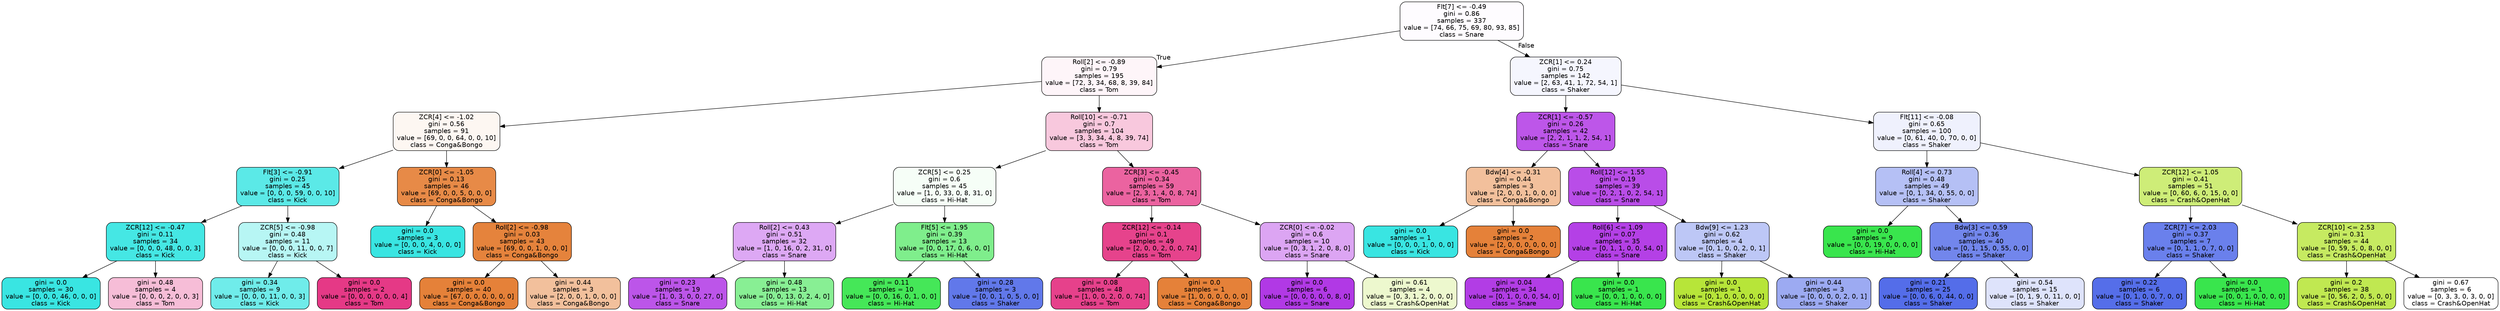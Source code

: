 digraph Tree {
node [shape=box, style="filled, rounded", color="black", fontname="helvetica"] ;
edge [fontname="helvetica"] ;
0 [label="Flt[7] <= -0.49\ngini = 0.86\nsamples = 337\nvalue = [74, 66, 75, 69, 80, 93, 85]\nclass = Snare", fillcolor="#fefcff"] ;
1 [label="Roll[2] <= -0.89\ngini = 0.79\nsamples = 195\nvalue = [72, 3, 34, 68, 8, 39, 84]\nclass = Tom", fillcolor="#fef5f9"] ;
0 -> 1 [labeldistance=2.5, labelangle=45, headlabel="True"] ;
2 [label="ZCR[4] <= -1.02\ngini = 0.56\nsamples = 91\nvalue = [69, 0, 0, 64, 0, 0, 10]\nclass = Conga&Bongo", fillcolor="#fdf7f2"] ;
1 -> 2 ;
3 [label="Flt[3] <= -0.91\ngini = 0.25\nsamples = 45\nvalue = [0, 0, 0, 59, 0, 0, 10]\nclass = Kick", fillcolor="#5be9e7"] ;
2 -> 3 ;
4 [label="ZCR[12] <= -0.47\ngini = 0.11\nsamples = 34\nvalue = [0, 0, 0, 48, 0, 0, 3]\nclass = Kick", fillcolor="#45e7e4"] ;
3 -> 4 ;
5 [label="gini = 0.0\nsamples = 30\nvalue = [0, 0, 0, 46, 0, 0, 0]\nclass = Kick", fillcolor="#39e5e2"] ;
4 -> 5 ;
6 [label="gini = 0.48\nsamples = 4\nvalue = [0, 0, 0, 2, 0, 0, 3]\nclass = Tom", fillcolor="#f6bdd7"] ;
4 -> 6 ;
7 [label="ZCR[5] <= -0.98\ngini = 0.48\nsamples = 11\nvalue = [0, 0, 0, 11, 0, 0, 7]\nclass = Kick", fillcolor="#b7f6f4"] ;
3 -> 7 ;
8 [label="gini = 0.34\nsamples = 9\nvalue = [0, 0, 0, 11, 0, 0, 3]\nclass = Kick", fillcolor="#6fecea"] ;
7 -> 8 ;
9 [label="gini = 0.0\nsamples = 2\nvalue = [0, 0, 0, 0, 0, 0, 4]\nclass = Tom", fillcolor="#e53986"] ;
7 -> 9 ;
10 [label="ZCR[0] <= -1.05\ngini = 0.13\nsamples = 46\nvalue = [69, 0, 0, 5, 0, 0, 0]\nclass = Conga&Bongo", fillcolor="#e78a47"] ;
2 -> 10 ;
11 [label="gini = 0.0\nsamples = 3\nvalue = [0, 0, 0, 4, 0, 0, 0]\nclass = Kick", fillcolor="#39e5e2"] ;
10 -> 11 ;
12 [label="Roll[2] <= -0.98\ngini = 0.03\nsamples = 43\nvalue = [69, 0, 0, 1, 0, 0, 0]\nclass = Conga&Bongo", fillcolor="#e5833c"] ;
10 -> 12 ;
13 [label="gini = 0.0\nsamples = 40\nvalue = [67, 0, 0, 0, 0, 0, 0]\nclass = Conga&Bongo", fillcolor="#e58139"] ;
12 -> 13 ;
14 [label="gini = 0.44\nsamples = 3\nvalue = [2, 0, 0, 1, 0, 0, 0]\nclass = Conga&Bongo", fillcolor="#f2c09c"] ;
12 -> 14 ;
15 [label="Roll[10] <= -0.71\ngini = 0.7\nsamples = 104\nvalue = [3, 3, 34, 4, 8, 39, 74]\nclass = Tom", fillcolor="#f8c8dd"] ;
1 -> 15 ;
16 [label="ZCR[5] <= 0.25\ngini = 0.6\nsamples = 45\nvalue = [1, 0, 33, 0, 8, 31, 0]\nclass = Hi-Hat", fillcolor="#f6fef7"] ;
15 -> 16 ;
17 [label="Roll[2] <= 0.43\ngini = 0.51\nsamples = 32\nvalue = [1, 0, 16, 0, 2, 31, 0]\nclass = Snare", fillcolor="#dda8f4"] ;
16 -> 17 ;
18 [label="gini = 0.23\nsamples = 19\nvalue = [1, 0, 3, 0, 0, 27, 0]\nclass = Snare", fillcolor="#bc55e9"] ;
17 -> 18 ;
19 [label="gini = 0.48\nsamples = 13\nvalue = [0, 0, 13, 0, 2, 4, 0]\nclass = Hi-Hat", fillcolor="#88ef94"] ;
17 -> 19 ;
20 [label="Flt[5] <= 1.95\ngini = 0.39\nsamples = 13\nvalue = [0, 0, 17, 0, 6, 0, 0]\nclass = Hi-Hat", fillcolor="#7fee8c"] ;
16 -> 20 ;
21 [label="gini = 0.11\nsamples = 10\nvalue = [0, 0, 16, 0, 1, 0, 0]\nclass = Hi-Hat", fillcolor="#45e758"] ;
20 -> 21 ;
22 [label="gini = 0.28\nsamples = 3\nvalue = [0, 0, 1, 0, 5, 0, 0]\nclass = Shaker", fillcolor="#6178ea"] ;
20 -> 22 ;
23 [label="ZCR[3] <= -0.45\ngini = 0.34\nsamples = 59\nvalue = [2, 3, 1, 4, 0, 8, 74]\nclass = Tom", fillcolor="#eb63a0"] ;
15 -> 23 ;
24 [label="ZCR[12] <= -0.14\ngini = 0.1\nsamples = 49\nvalue = [2, 0, 0, 2, 0, 0, 74]\nclass = Tom", fillcolor="#e6438c"] ;
23 -> 24 ;
25 [label="gini = 0.08\nsamples = 48\nvalue = [1, 0, 0, 2, 0, 0, 74]\nclass = Tom", fillcolor="#e6418b"] ;
24 -> 25 ;
26 [label="gini = 0.0\nsamples = 1\nvalue = [1, 0, 0, 0, 0, 0, 0]\nclass = Conga&Bongo", fillcolor="#e58139"] ;
24 -> 26 ;
27 [label="ZCR[0] <= -0.02\ngini = 0.6\nsamples = 10\nvalue = [0, 3, 1, 2, 0, 8, 0]\nclass = Snare", fillcolor="#dca5f3"] ;
23 -> 27 ;
28 [label="gini = 0.0\nsamples = 6\nvalue = [0, 0, 0, 0, 0, 8, 0]\nclass = Snare", fillcolor="#b139e5"] ;
27 -> 28 ;
29 [label="gini = 0.61\nsamples = 4\nvalue = [0, 3, 1, 2, 0, 0, 0]\nclass = Crash&OpenHat", fillcolor="#edf8ce"] ;
27 -> 29 ;
30 [label="ZCR[1] <= 0.24\ngini = 0.75\nsamples = 142\nvalue = [2, 63, 41, 1, 72, 54, 1]\nclass = Shaker", fillcolor="#f5f6fe"] ;
0 -> 30 [labeldistance=2.5, labelangle=-45, headlabel="False"] ;
31 [label="ZCR[1] <= -0.57\ngini = 0.26\nsamples = 42\nvalue = [2, 2, 1, 1, 2, 54, 1]\nclass = Snare", fillcolor="#bd56e9"] ;
30 -> 31 ;
32 [label="Bdw[4] <= -0.31\ngini = 0.44\nsamples = 3\nvalue = [2, 0, 0, 1, 0, 0, 0]\nclass = Conga&Bongo", fillcolor="#f2c09c"] ;
31 -> 32 ;
33 [label="gini = 0.0\nsamples = 1\nvalue = [0, 0, 0, 1, 0, 0, 0]\nclass = Kick", fillcolor="#39e5e2"] ;
32 -> 33 ;
34 [label="gini = 0.0\nsamples = 2\nvalue = [2, 0, 0, 0, 0, 0, 0]\nclass = Conga&Bongo", fillcolor="#e58139"] ;
32 -> 34 ;
35 [label="Roll[12] <= 1.55\ngini = 0.19\nsamples = 39\nvalue = [0, 2, 1, 0, 2, 54, 1]\nclass = Snare", fillcolor="#b94de8"] ;
31 -> 35 ;
36 [label="Roll[6] <= 1.09\ngini = 0.07\nsamples = 35\nvalue = [0, 1, 1, 0, 0, 54, 0]\nclass = Snare", fillcolor="#b440e6"] ;
35 -> 36 ;
37 [label="gini = 0.04\nsamples = 34\nvalue = [0, 1, 0, 0, 0, 54, 0]\nclass = Snare", fillcolor="#b23de5"] ;
36 -> 37 ;
38 [label="gini = 0.0\nsamples = 1\nvalue = [0, 0, 1, 0, 0, 0, 0]\nclass = Hi-Hat", fillcolor="#39e54d"] ;
36 -> 38 ;
39 [label="Bdw[9] <= 1.23\ngini = 0.62\nsamples = 4\nvalue = [0, 1, 0, 0, 2, 0, 1]\nclass = Shaker", fillcolor="#bdc7f6"] ;
35 -> 39 ;
40 [label="gini = 0.0\nsamples = 1\nvalue = [0, 1, 0, 0, 0, 0, 0]\nclass = Crash&OpenHat", fillcolor="#b7e539"] ;
39 -> 40 ;
41 [label="gini = 0.44\nsamples = 3\nvalue = [0, 0, 0, 0, 2, 0, 1]\nclass = Shaker", fillcolor="#9caaf2"] ;
39 -> 41 ;
42 [label="Flt[11] <= -0.08\ngini = 0.65\nsamples = 100\nvalue = [0, 61, 40, 0, 70, 0, 0]\nclass = Shaker", fillcolor="#eff1fd"] ;
30 -> 42 ;
43 [label="Roll[4] <= 0.73\ngini = 0.48\nsamples = 49\nvalue = [0, 1, 34, 0, 55, 0, 0]\nclass = Shaker", fillcolor="#b5c0f5"] ;
42 -> 43 ;
44 [label="gini = 0.0\nsamples = 9\nvalue = [0, 0, 19, 0, 0, 0, 0]\nclass = Hi-Hat", fillcolor="#39e54d"] ;
43 -> 44 ;
45 [label="Bdw[3] <= 0.59\ngini = 0.36\nsamples = 40\nvalue = [0, 1, 15, 0, 55, 0, 0]\nclass = Shaker", fillcolor="#7286ec"] ;
43 -> 45 ;
46 [label="gini = 0.21\nsamples = 25\nvalue = [0, 0, 6, 0, 44, 0, 0]\nclass = Shaker", fillcolor="#546de9"] ;
45 -> 46 ;
47 [label="gini = 0.54\nsamples = 15\nvalue = [0, 1, 9, 0, 11, 0, 0]\nclass = Shaker", fillcolor="#dee3fb"] ;
45 -> 47 ;
48 [label="ZCR[12] <= 1.05\ngini = 0.41\nsamples = 51\nvalue = [0, 60, 6, 0, 15, 0, 0]\nclass = Crash&OpenHat", fillcolor="#ceed78"] ;
42 -> 48 ;
49 [label="ZCR[7] <= 2.03\ngini = 0.37\nsamples = 7\nvalue = [0, 1, 1, 0, 7, 0, 0]\nclass = Shaker", fillcolor="#6a80ec"] ;
48 -> 49 ;
50 [label="gini = 0.22\nsamples = 6\nvalue = [0, 1, 0, 0, 7, 0, 0]\nclass = Shaker", fillcolor="#556ee9"] ;
49 -> 50 ;
51 [label="gini = 0.0\nsamples = 1\nvalue = [0, 0, 1, 0, 0, 0, 0]\nclass = Hi-Hat", fillcolor="#39e54d"] ;
49 -> 51 ;
52 [label="ZCR[10] <= 2.53\ngini = 0.31\nsamples = 44\nvalue = [0, 59, 5, 0, 8, 0, 0]\nclass = Crash&OpenHat", fillcolor="#c6ea61"] ;
48 -> 52 ;
53 [label="gini = 0.2\nsamples = 38\nvalue = [0, 56, 2, 0, 5, 0, 0]\nclass = Crash&OpenHat", fillcolor="#c0e851"] ;
52 -> 53 ;
54 [label="gini = 0.67\nsamples = 6\nvalue = [0, 3, 3, 0, 3, 0, 0]\nclass = Crash&OpenHat", fillcolor="#ffffff"] ;
52 -> 54 ;
}